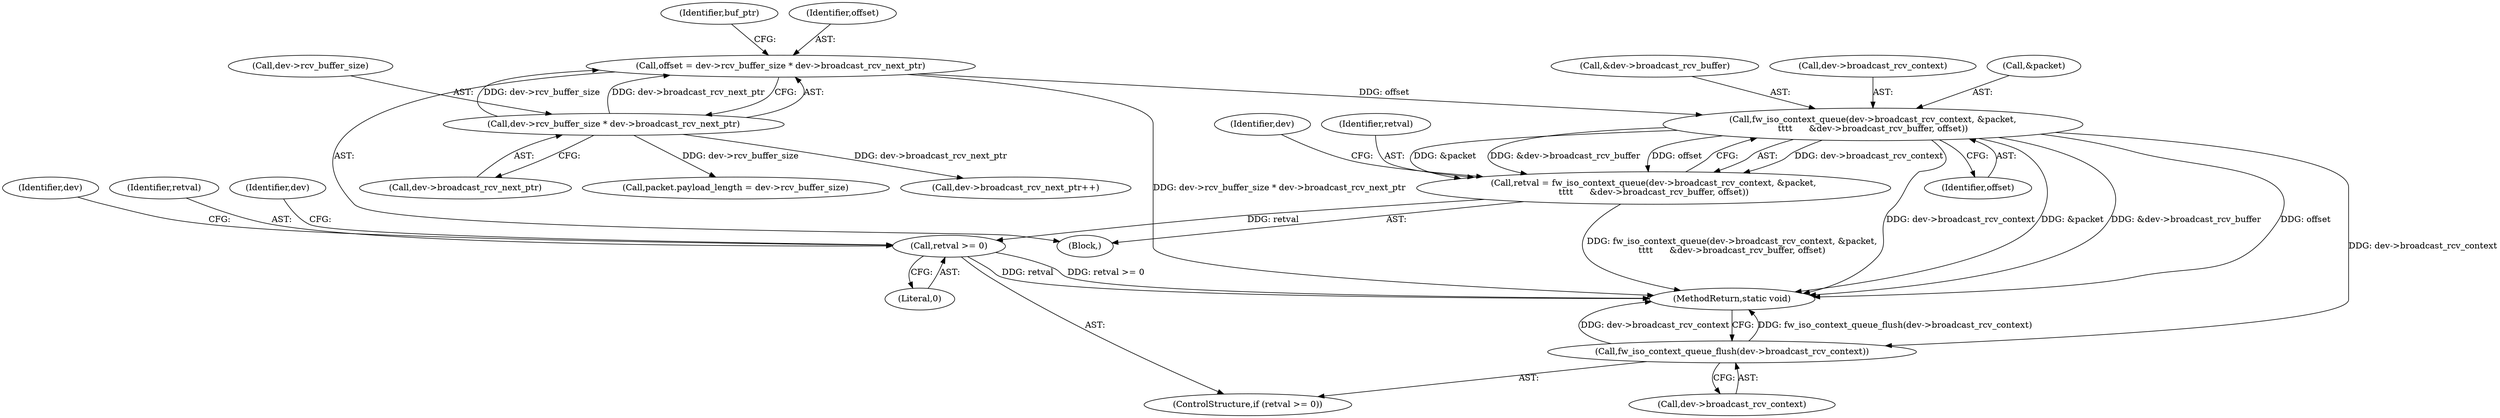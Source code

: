digraph "0_linux_667121ace9dbafb368618dbabcf07901c962ddac_0@integer" {
"1000131" [label="(Call,offset = dev->rcv_buffer_size * dev->broadcast_rcv_next_ptr)"];
"1000133" [label="(Call,dev->rcv_buffer_size * dev->broadcast_rcv_next_ptr)"];
"1000225" [label="(Call,fw_iso_context_queue(dev->broadcast_rcv_context, &packet,\n\t\t\t\t      &dev->broadcast_rcv_buffer, offset))"];
"1000223" [label="(Call,retval = fw_iso_context_queue(dev->broadcast_rcv_context, &packet,\n\t\t\t\t      &dev->broadcast_rcv_buffer, offset))"];
"1000243" [label="(Call,retval >= 0)"];
"1000246" [label="(Call,fw_iso_context_queue_flush(dev->broadcast_rcv_context))"];
"1000137" [label="(Call,dev->broadcast_rcv_next_ptr)"];
"1000141" [label="(Identifier,buf_ptr)"];
"1000146" [label="(Call,dev->broadcast_rcv_next_ptr++)"];
"1000224" [label="(Identifier,retval)"];
"1000229" [label="(Call,&packet)"];
"1000231" [label="(Call,&dev->broadcast_rcv_buffer)"];
"1000243" [label="(Call,retval >= 0)"];
"1000223" [label="(Call,retval = fw_iso_context_queue(dev->broadcast_rcv_context, &packet,\n\t\t\t\t      &dev->broadcast_rcv_buffer, offset))"];
"1000242" [label="(ControlStructure,if (retval >= 0))"];
"1000255" [label="(Identifier,dev)"];
"1000245" [label="(Literal,0)"];
"1000131" [label="(Call,offset = dev->rcv_buffer_size * dev->broadcast_rcv_next_ptr)"];
"1000132" [label="(Identifier,offset)"];
"1000247" [label="(Call,dev->broadcast_rcv_context)"];
"1000106" [label="(Block,)"];
"1000133" [label="(Call,dev->rcv_buffer_size * dev->broadcast_rcv_next_ptr)"];
"1000259" [label="(MethodReturn,static void)"];
"1000134" [label="(Call,dev->rcv_buffer_size)"];
"1000225" [label="(Call,fw_iso_context_queue(dev->broadcast_rcv_context, &packet,\n\t\t\t\t      &dev->broadcast_rcv_buffer, offset))"];
"1000226" [label="(Call,dev->broadcast_rcv_context)"];
"1000246" [label="(Call,fw_iso_context_queue_flush(dev->broadcast_rcv_context))"];
"1000244" [label="(Identifier,retval)"];
"1000239" [label="(Identifier,dev)"];
"1000235" [label="(Identifier,offset)"];
"1000185" [label="(Call,packet.payload_length = dev->rcv_buffer_size)"];
"1000248" [label="(Identifier,dev)"];
"1000131" -> "1000106"  [label="AST: "];
"1000131" -> "1000133"  [label="CFG: "];
"1000132" -> "1000131"  [label="AST: "];
"1000133" -> "1000131"  [label="AST: "];
"1000141" -> "1000131"  [label="CFG: "];
"1000131" -> "1000259"  [label="DDG: dev->rcv_buffer_size * dev->broadcast_rcv_next_ptr"];
"1000133" -> "1000131"  [label="DDG: dev->rcv_buffer_size"];
"1000133" -> "1000131"  [label="DDG: dev->broadcast_rcv_next_ptr"];
"1000131" -> "1000225"  [label="DDG: offset"];
"1000133" -> "1000137"  [label="CFG: "];
"1000134" -> "1000133"  [label="AST: "];
"1000137" -> "1000133"  [label="AST: "];
"1000133" -> "1000146"  [label="DDG: dev->broadcast_rcv_next_ptr"];
"1000133" -> "1000185"  [label="DDG: dev->rcv_buffer_size"];
"1000225" -> "1000223"  [label="AST: "];
"1000225" -> "1000235"  [label="CFG: "];
"1000226" -> "1000225"  [label="AST: "];
"1000229" -> "1000225"  [label="AST: "];
"1000231" -> "1000225"  [label="AST: "];
"1000235" -> "1000225"  [label="AST: "];
"1000223" -> "1000225"  [label="CFG: "];
"1000225" -> "1000259"  [label="DDG: offset"];
"1000225" -> "1000259"  [label="DDG: dev->broadcast_rcv_context"];
"1000225" -> "1000259"  [label="DDG: &packet"];
"1000225" -> "1000259"  [label="DDG: &dev->broadcast_rcv_buffer"];
"1000225" -> "1000223"  [label="DDG: dev->broadcast_rcv_context"];
"1000225" -> "1000223"  [label="DDG: &packet"];
"1000225" -> "1000223"  [label="DDG: &dev->broadcast_rcv_buffer"];
"1000225" -> "1000223"  [label="DDG: offset"];
"1000225" -> "1000246"  [label="DDG: dev->broadcast_rcv_context"];
"1000223" -> "1000106"  [label="AST: "];
"1000224" -> "1000223"  [label="AST: "];
"1000239" -> "1000223"  [label="CFG: "];
"1000223" -> "1000259"  [label="DDG: fw_iso_context_queue(dev->broadcast_rcv_context, &packet,\n\t\t\t\t      &dev->broadcast_rcv_buffer, offset)"];
"1000223" -> "1000243"  [label="DDG: retval"];
"1000243" -> "1000242"  [label="AST: "];
"1000243" -> "1000245"  [label="CFG: "];
"1000244" -> "1000243"  [label="AST: "];
"1000245" -> "1000243"  [label="AST: "];
"1000248" -> "1000243"  [label="CFG: "];
"1000255" -> "1000243"  [label="CFG: "];
"1000243" -> "1000259"  [label="DDG: retval"];
"1000243" -> "1000259"  [label="DDG: retval >= 0"];
"1000246" -> "1000242"  [label="AST: "];
"1000246" -> "1000247"  [label="CFG: "];
"1000247" -> "1000246"  [label="AST: "];
"1000259" -> "1000246"  [label="CFG: "];
"1000246" -> "1000259"  [label="DDG: fw_iso_context_queue_flush(dev->broadcast_rcv_context)"];
"1000246" -> "1000259"  [label="DDG: dev->broadcast_rcv_context"];
}
